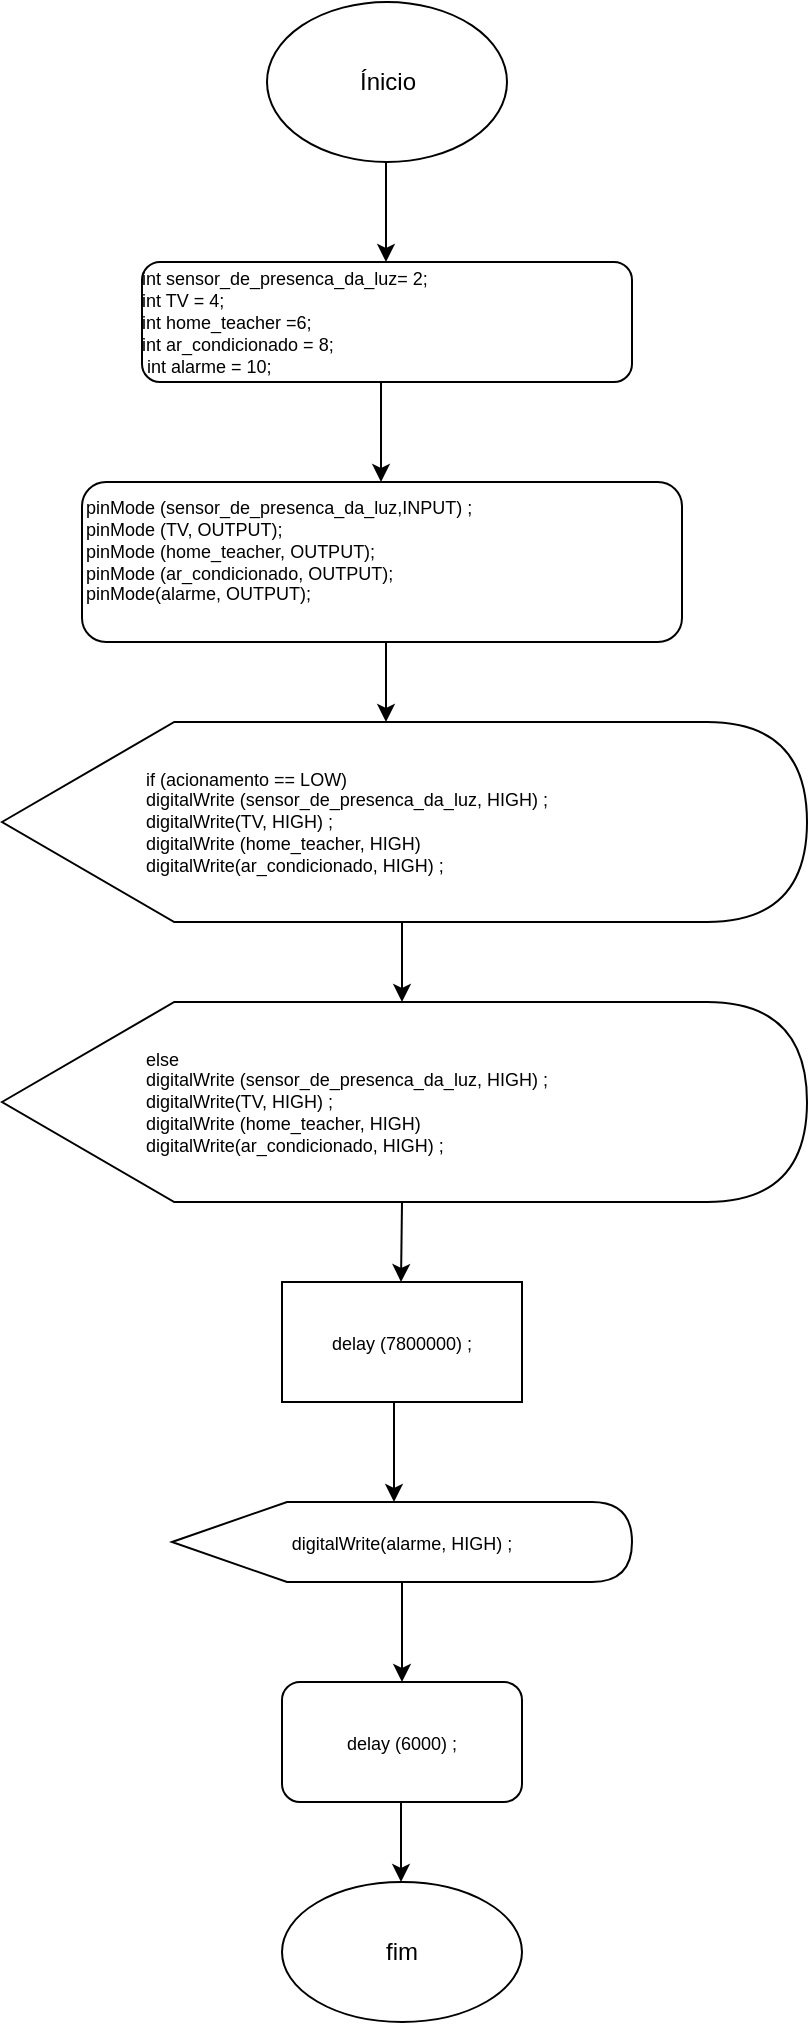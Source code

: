 <mxfile version="20.2.7" type="github">
  <diagram id="C5RBs43oDa-KdzZeNtuy" name="Page-1">
    <mxGraphModel dx="868" dy="482" grid="1" gridSize="10" guides="1" tooltips="1" connect="1" arrows="1" fold="1" page="1" pageScale="1" pageWidth="827" pageHeight="1169" math="0" shadow="0">
      <root>
        <mxCell id="WIyWlLk6GJQsqaUBKTNV-0" />
        <mxCell id="WIyWlLk6GJQsqaUBKTNV-1" parent="WIyWlLk6GJQsqaUBKTNV-0" />
        <mxCell id="WIyWlLk6GJQsqaUBKTNV-7" value="int sensor_de_presenca_da_luz= 2;  &#xa;int TV = 4;&#xa;int home_teacher =6; &#xa;int ar_condicionado = 8;&#xa; int alarme = 10;" style="rounded=1;fontSize=9;glass=0;strokeWidth=1;shadow=0;align=left;spacing=0;fontColor=default;" parent="WIyWlLk6GJQsqaUBKTNV-1" vertex="1">
          <mxGeometry x="90" y="140" width="245" height="60" as="geometry" />
        </mxCell>
        <mxCell id="WIyWlLk6GJQsqaUBKTNV-12" value="&#xa;pinMode (sensor_de_presenca_da_luz,INPUT) ;&#xa;pinMode (TV, OUTPUT);&#xa;pinMode (home_teacher, OUTPUT);&#xa;pinMode (ar_condicionado, OUTPUT);&#xa;pinMode(alarme, OUTPUT);&#xa;&#xa;" style="rounded=1;fontSize=9;glass=0;strokeWidth=1;shadow=0;whiteSpace=wrap;fontColor=default;align=left;" parent="WIyWlLk6GJQsqaUBKTNV-1" vertex="1">
          <mxGeometry x="60" y="250" width="300" height="80" as="geometry" />
        </mxCell>
        <mxCell id="NtbnfEBbrNQuvMEpyHgw-0" value="Ínicio" style="ellipse;whiteSpace=wrap;html=1;shadow=0;" parent="WIyWlLk6GJQsqaUBKTNV-1" vertex="1">
          <mxGeometry x="152.5" y="10" width="120" height="80" as="geometry" />
        </mxCell>
        <mxCell id="NtbnfEBbrNQuvMEpyHgw-4" value="" style="endArrow=classic;html=1;rounded=0;shadow=0;" parent="WIyWlLk6GJQsqaUBKTNV-1" edge="1">
          <mxGeometry width="50" height="50" relative="1" as="geometry">
            <mxPoint x="209.5" y="200" as="sourcePoint" />
            <mxPoint x="209.5" y="250" as="targetPoint" />
          </mxGeometry>
        </mxCell>
        <mxCell id="NtbnfEBbrNQuvMEpyHgw-6" value="                            if (acionamento == LOW)&#xa;                            digitalWrite (sensor_de_presenca_da_luz, HIGH) ;&#xa;                            digitalWrite(TV, HIGH) ;&#xa;                            digitalWrite (home_teacher, HIGH)&#xa;                            digitalWrite(ar_condicionado, HIGH) ;" style="shape=display;fontSize=9;align=left;whiteSpace=wrap;labelBackgroundColor=none;labelBorderColor=none;horizontal=1;size=0.214;" parent="WIyWlLk6GJQsqaUBKTNV-1" vertex="1">
          <mxGeometry x="20" y="370" width="402.5" height="100" as="geometry" />
        </mxCell>
        <mxCell id="NtbnfEBbrNQuvMEpyHgw-7" value="" style="endArrow=classic;html=1;rounded=0;shadow=0;" parent="WIyWlLk6GJQsqaUBKTNV-1" edge="1">
          <mxGeometry width="50" height="50" relative="1" as="geometry">
            <mxPoint x="212" y="330" as="sourcePoint" />
            <mxPoint x="212" y="370" as="targetPoint" />
            <Array as="points">
              <mxPoint x="212" y="360" />
            </Array>
          </mxGeometry>
        </mxCell>
        <mxCell id="NtbnfEBbrNQuvMEpyHgw-8" value="" style="endArrow=classic;html=1;rounded=0;shadow=0;" parent="WIyWlLk6GJQsqaUBKTNV-1" edge="1">
          <mxGeometry width="50" height="50" relative="1" as="geometry">
            <mxPoint x="220" y="470" as="sourcePoint" />
            <mxPoint x="220" y="510" as="targetPoint" />
          </mxGeometry>
        </mxCell>
        <mxCell id="NtbnfEBbrNQuvMEpyHgw-9" value="&lt;span style=&quot;font-size: 9px; text-align: left;&quot;&gt;delay (7800000) ;&lt;/span&gt;" style="rounded=0;whiteSpace=wrap;html=1;shadow=0;" parent="WIyWlLk6GJQsqaUBKTNV-1" vertex="1">
          <mxGeometry x="160" y="650" width="120" height="60" as="geometry" />
        </mxCell>
        <mxCell id="qXfto7FnGY6E8nP5PtFy-5" value="" style="edgeStyle=orthogonalEdgeStyle;rounded=0;orthogonalLoop=1;jettySize=auto;html=1;fontSize=9;fontColor=default;shadow=0;" edge="1" parent="WIyWlLk6GJQsqaUBKTNV-1" source="NtbnfEBbrNQuvMEpyHgw-10" target="NtbnfEBbrNQuvMEpyHgw-12">
          <mxGeometry relative="1" as="geometry" />
        </mxCell>
        <mxCell id="NtbnfEBbrNQuvMEpyHgw-10" value="&lt;span style=&quot;font-size: 9px; text-align: left;&quot;&gt;digitalWrite(alarme, HIGH) ;&lt;/span&gt;" style="shape=display;whiteSpace=wrap;html=1;shadow=0;" parent="WIyWlLk6GJQsqaUBKTNV-1" vertex="1">
          <mxGeometry x="105" y="760" width="230" height="40" as="geometry" />
        </mxCell>
        <mxCell id="NtbnfEBbrNQuvMEpyHgw-11" value="" style="endArrow=classic;html=1;rounded=0;shadow=0;" parent="WIyWlLk6GJQsqaUBKTNV-1" edge="1">
          <mxGeometry width="50" height="50" relative="1" as="geometry">
            <mxPoint x="216" y="710" as="sourcePoint" />
            <mxPoint x="216" y="760" as="targetPoint" />
            <Array as="points" />
          </mxGeometry>
        </mxCell>
        <mxCell id="NtbnfEBbrNQuvMEpyHgw-12" value="&lt;span style=&quot;font-size: 9px; text-align: left;&quot;&gt;delay (6000) ;&lt;/span&gt;" style="rounded=1;whiteSpace=wrap;html=1;shadow=0;" parent="WIyWlLk6GJQsqaUBKTNV-1" vertex="1">
          <mxGeometry x="160" y="850" width="120" height="60" as="geometry" />
        </mxCell>
        <mxCell id="NtbnfEBbrNQuvMEpyHgw-13" value="fim" style="ellipse;whiteSpace=wrap;html=1;shadow=0;" parent="WIyWlLk6GJQsqaUBKTNV-1" vertex="1">
          <mxGeometry x="160" y="950" width="120" height="70" as="geometry" />
        </mxCell>
        <mxCell id="NtbnfEBbrNQuvMEpyHgw-14" value="" style="endArrow=classic;html=1;rounded=0;shadow=0;" parent="WIyWlLk6GJQsqaUBKTNV-1" edge="1">
          <mxGeometry width="50" height="50" relative="1" as="geometry">
            <mxPoint x="219.5" y="910" as="sourcePoint" />
            <mxPoint x="219.5" y="950" as="targetPoint" />
          </mxGeometry>
        </mxCell>
        <mxCell id="mYVuIw3tnsp5OKod0q6w-2" value="" style="endArrow=classic;html=1;rounded=0;shadow=0;" parent="WIyWlLk6GJQsqaUBKTNV-1" edge="1">
          <mxGeometry width="50" height="50" relative="1" as="geometry">
            <mxPoint x="220" y="610" as="sourcePoint" />
            <mxPoint x="219.5" y="650" as="targetPoint" />
          </mxGeometry>
        </mxCell>
        <mxCell id="mYVuIw3tnsp5OKod0q6w-5" value="" style="endArrow=classic;html=1;rounded=0;shadow=0;" parent="WIyWlLk6GJQsqaUBKTNV-1" edge="1">
          <mxGeometry width="50" height="50" relative="1" as="geometry">
            <mxPoint x="212" y="90" as="sourcePoint" />
            <mxPoint x="212" y="140" as="targetPoint" />
          </mxGeometry>
        </mxCell>
        <mxCell id="qXfto7FnGY6E8nP5PtFy-2" value="                            else&#xa;                            digitalWrite (sensor_de_presenca_da_luz, HIGH) ;&#xa;                            digitalWrite(TV, HIGH) ;&#xa;                            digitalWrite (home_teacher, HIGH)&#xa;                            digitalWrite(ar_condicionado, HIGH) ;" style="shape=display;fontSize=9;align=left;whiteSpace=wrap;labelBackgroundColor=none;labelBorderColor=none;horizontal=1;size=0.214;" vertex="1" parent="WIyWlLk6GJQsqaUBKTNV-1">
          <mxGeometry x="20" y="510" width="402.5" height="100" as="geometry" />
        </mxCell>
      </root>
    </mxGraphModel>
  </diagram>
</mxfile>
